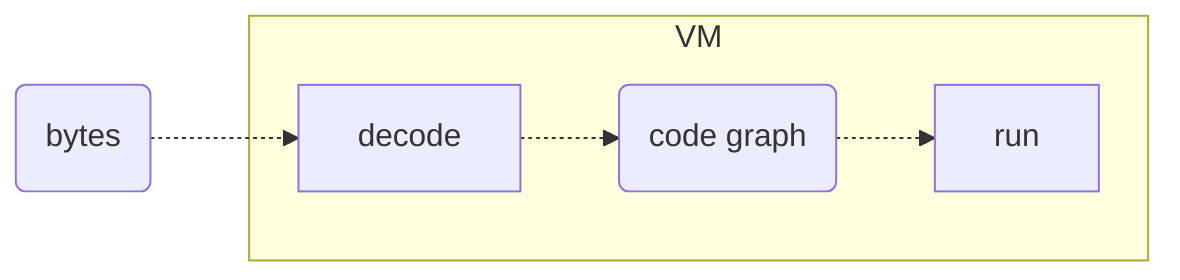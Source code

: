 flowchart LR
  d0(bytes) -.-> decode

  subgraph VM
    decode:::blue -.-> d1(code graph) -.-> run
  end